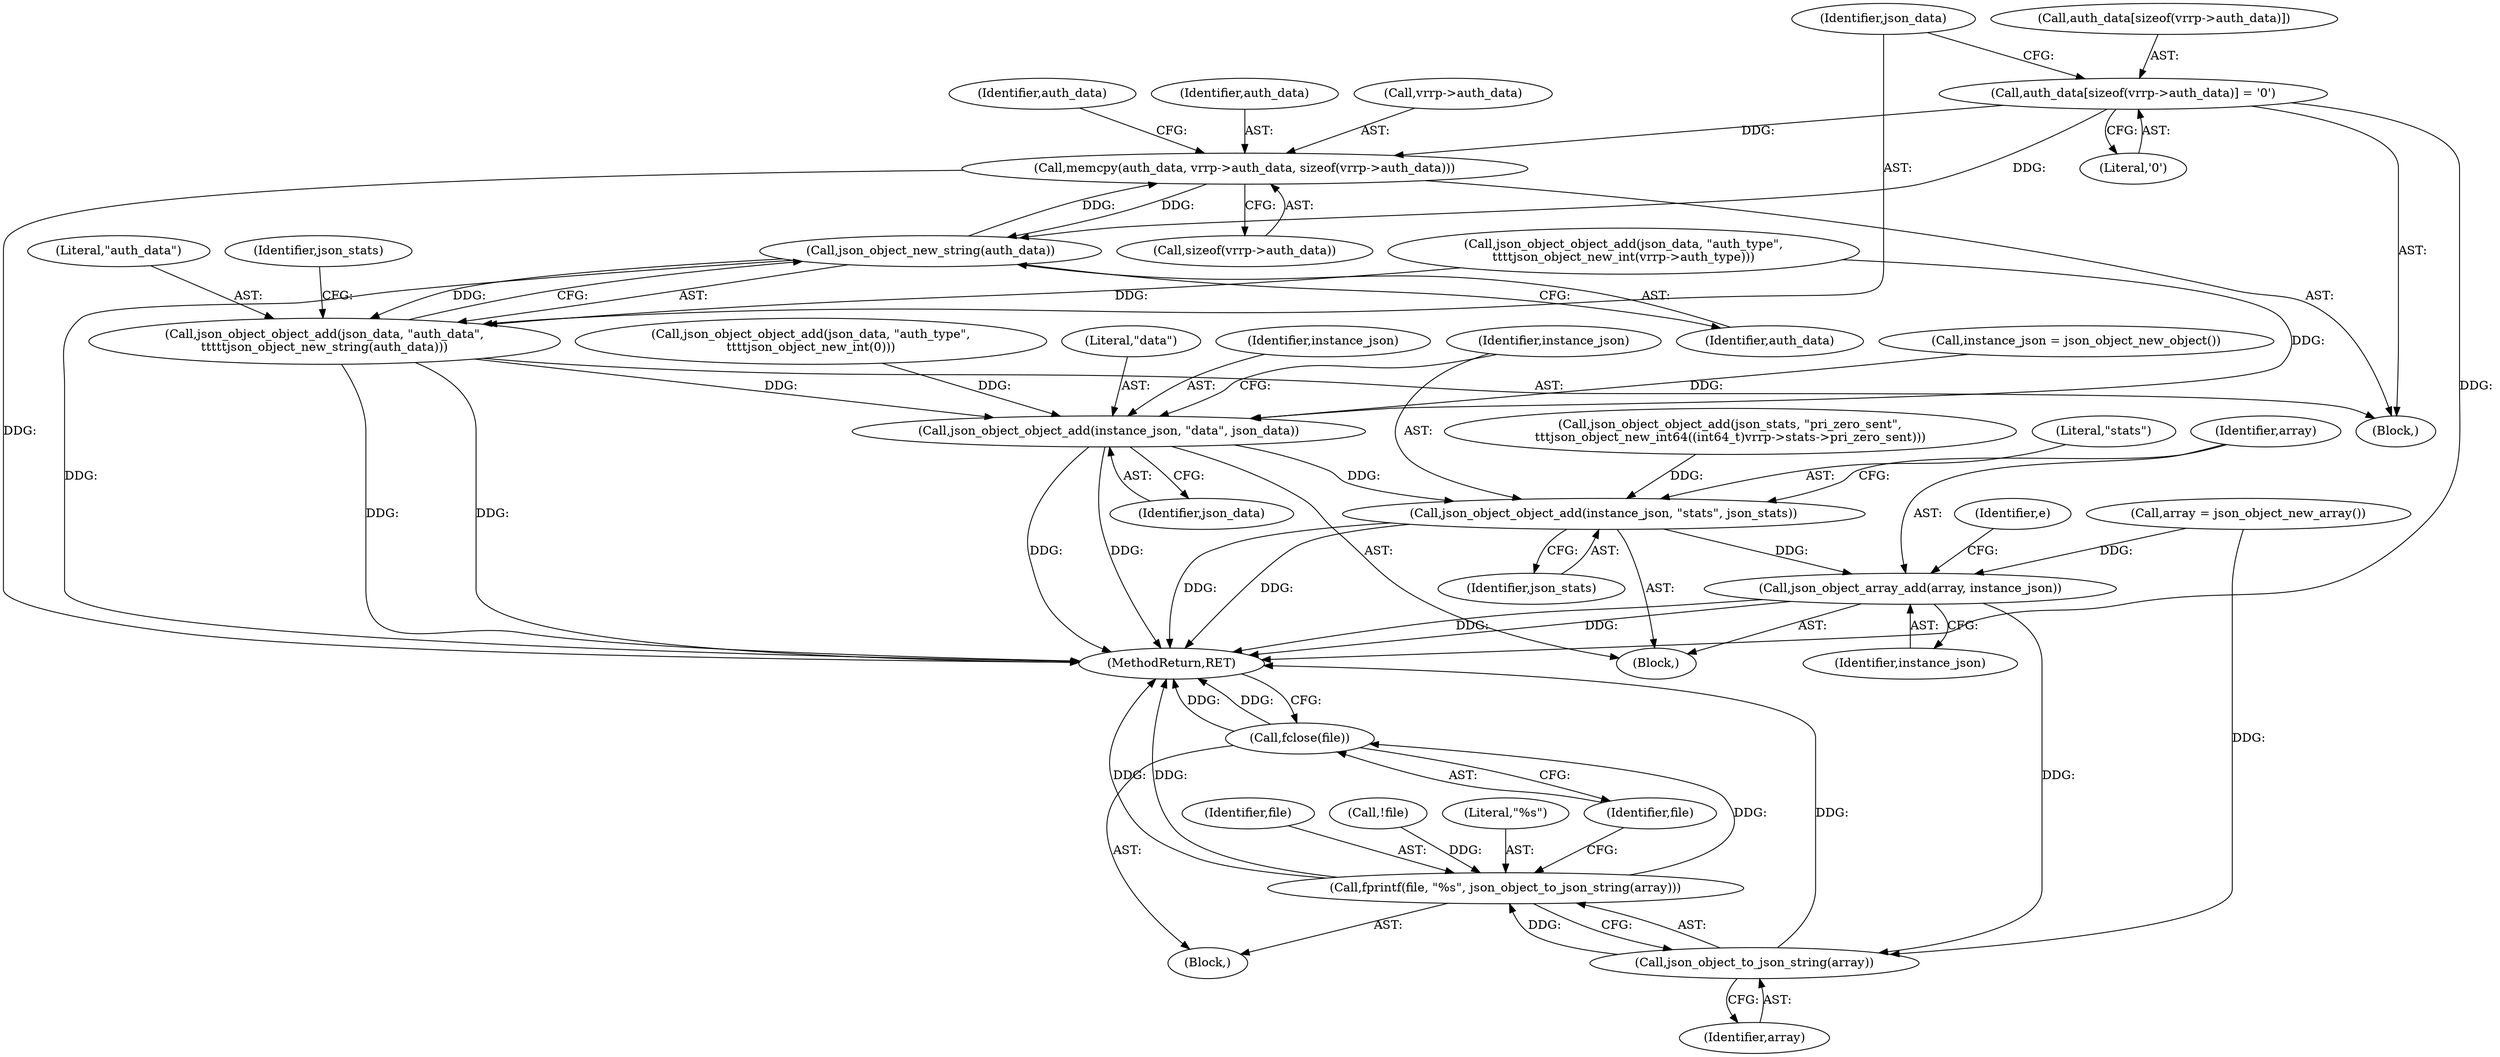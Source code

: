 digraph "0_keepalived_04f2d32871bb3b11d7dc024039952f2fe2750306_3@API" {
"1000772" [label="(Call,memcpy(auth_data, vrrp->auth_data, sizeof(vrrp->auth_data)))"];
"1000792" [label="(Call,json_object_new_string(auth_data))"];
"1000772" [label="(Call,memcpy(auth_data, vrrp->auth_data, sizeof(vrrp->auth_data)))"];
"1000781" [label="(Call,auth_data[sizeof(vrrp->auth_data)] = '\0')"];
"1000789" [label="(Call,json_object_object_add(json_data, \"auth_data\",\n\t\t\t\t\tjson_object_new_string(auth_data)))"];
"1000942" [label="(Call,json_object_object_add(instance_json, \"data\", json_data))"];
"1000946" [label="(Call,json_object_object_add(instance_json, \"stats\", json_stats))"];
"1000950" [label="(Call,json_object_array_add(array, instance_json))"];
"1000956" [label="(Call,json_object_to_json_string(array))"];
"1000953" [label="(Call,fprintf(file, \"%s\", json_object_to_json_string(array)))"];
"1000958" [label="(Call,fclose(file))"];
"1000791" [label="(Literal,\"auth_data\")"];
"1000757" [label="(Call,json_object_object_add(json_data, \"auth_type\",\n\t\t\t\tjson_object_new_int(vrrp->auth_type)))"];
"1000770" [label="(Block,)"];
"1000790" [label="(Identifier,json_data)"];
"1000951" [label="(Identifier,array)"];
"1000954" [label="(Identifier,file)"];
"1000956" [label="(Call,json_object_to_json_string(array))"];
"1000959" [label="(Identifier,file)"];
"1000948" [label="(Literal,\"stats\")"];
"1000931" [label="(Call,json_object_object_add(json_stats, \"pri_zero_sent\",\n\t\t\tjson_object_new_int64((int64_t)vrrp->stats->pri_zero_sent)))"];
"1000795" [label="(Call,json_object_object_add(json_data, \"auth_type\",\n\t\t\t\tjson_object_new_int(0)))"];
"1000782" [label="(Call,auth_data[sizeof(vrrp->auth_data)])"];
"1000945" [label="(Identifier,json_data)"];
"1000801" [label="(Identifier,json_stats)"];
"1000118" [label="(Call,!file)"];
"1000949" [label="(Identifier,json_stats)"];
"1000944" [label="(Literal,\"data\")"];
"1000141" [label="(Block,)"];
"1000950" [label="(Call,json_object_array_add(array, instance_json))"];
"1000952" [label="(Identifier,instance_json)"];
"1000946" [label="(Call,json_object_object_add(instance_json, \"stats\", json_stats))"];
"1000957" [label="(Identifier,array)"];
"1000943" [label="(Identifier,instance_json)"];
"1000102" [label="(Block,)"];
"1000793" [label="(Identifier,auth_data)"];
"1000140" [label="(Identifier,e)"];
"1000788" [label="(Literal,'\0')"];
"1000783" [label="(Identifier,auth_data)"];
"1000958" [label="(Call,fclose(file))"];
"1000953" [label="(Call,fprintf(file, \"%s\", json_object_to_json_string(array)))"];
"1000781" [label="(Call,auth_data[sizeof(vrrp->auth_data)] = '\0')"];
"1000960" [label="(MethodReturn,RET)"];
"1000157" [label="(Call,instance_json = json_object_new_object())"];
"1000792" [label="(Call,json_object_new_string(auth_data))"];
"1000773" [label="(Identifier,auth_data)"];
"1000777" [label="(Call,sizeof(vrrp->auth_data))"];
"1000947" [label="(Identifier,instance_json)"];
"1000774" [label="(Call,vrrp->auth_data)"];
"1000955" [label="(Literal,\"%s\")"];
"1000772" [label="(Call,memcpy(auth_data, vrrp->auth_data, sizeof(vrrp->auth_data)))"];
"1000128" [label="(Call,array = json_object_new_array())"];
"1000942" [label="(Call,json_object_object_add(instance_json, \"data\", json_data))"];
"1000789" [label="(Call,json_object_object_add(json_data, \"auth_data\",\n\t\t\t\t\tjson_object_new_string(auth_data)))"];
"1000772" -> "1000770"  [label="AST: "];
"1000772" -> "1000777"  [label="CFG: "];
"1000773" -> "1000772"  [label="AST: "];
"1000774" -> "1000772"  [label="AST: "];
"1000777" -> "1000772"  [label="AST: "];
"1000783" -> "1000772"  [label="CFG: "];
"1000772" -> "1000960"  [label="DDG: "];
"1000792" -> "1000772"  [label="DDG: "];
"1000781" -> "1000772"  [label="DDG: "];
"1000772" -> "1000792"  [label="DDG: "];
"1000792" -> "1000789"  [label="AST: "];
"1000792" -> "1000793"  [label="CFG: "];
"1000793" -> "1000792"  [label="AST: "];
"1000789" -> "1000792"  [label="CFG: "];
"1000792" -> "1000960"  [label="DDG: "];
"1000792" -> "1000789"  [label="DDG: "];
"1000781" -> "1000792"  [label="DDG: "];
"1000781" -> "1000770"  [label="AST: "];
"1000781" -> "1000788"  [label="CFG: "];
"1000782" -> "1000781"  [label="AST: "];
"1000788" -> "1000781"  [label="AST: "];
"1000790" -> "1000781"  [label="CFG: "];
"1000781" -> "1000960"  [label="DDG: "];
"1000789" -> "1000770"  [label="AST: "];
"1000790" -> "1000789"  [label="AST: "];
"1000791" -> "1000789"  [label="AST: "];
"1000801" -> "1000789"  [label="CFG: "];
"1000789" -> "1000960"  [label="DDG: "];
"1000789" -> "1000960"  [label="DDG: "];
"1000757" -> "1000789"  [label="DDG: "];
"1000789" -> "1000942"  [label="DDG: "];
"1000942" -> "1000141"  [label="AST: "];
"1000942" -> "1000945"  [label="CFG: "];
"1000943" -> "1000942"  [label="AST: "];
"1000944" -> "1000942"  [label="AST: "];
"1000945" -> "1000942"  [label="AST: "];
"1000947" -> "1000942"  [label="CFG: "];
"1000942" -> "1000960"  [label="DDG: "];
"1000942" -> "1000960"  [label="DDG: "];
"1000157" -> "1000942"  [label="DDG: "];
"1000757" -> "1000942"  [label="DDG: "];
"1000795" -> "1000942"  [label="DDG: "];
"1000942" -> "1000946"  [label="DDG: "];
"1000946" -> "1000141"  [label="AST: "];
"1000946" -> "1000949"  [label="CFG: "];
"1000947" -> "1000946"  [label="AST: "];
"1000948" -> "1000946"  [label="AST: "];
"1000949" -> "1000946"  [label="AST: "];
"1000951" -> "1000946"  [label="CFG: "];
"1000946" -> "1000960"  [label="DDG: "];
"1000946" -> "1000960"  [label="DDG: "];
"1000931" -> "1000946"  [label="DDG: "];
"1000946" -> "1000950"  [label="DDG: "];
"1000950" -> "1000141"  [label="AST: "];
"1000950" -> "1000952"  [label="CFG: "];
"1000951" -> "1000950"  [label="AST: "];
"1000952" -> "1000950"  [label="AST: "];
"1000140" -> "1000950"  [label="CFG: "];
"1000950" -> "1000960"  [label="DDG: "];
"1000950" -> "1000960"  [label="DDG: "];
"1000128" -> "1000950"  [label="DDG: "];
"1000950" -> "1000956"  [label="DDG: "];
"1000956" -> "1000953"  [label="AST: "];
"1000956" -> "1000957"  [label="CFG: "];
"1000957" -> "1000956"  [label="AST: "];
"1000953" -> "1000956"  [label="CFG: "];
"1000956" -> "1000960"  [label="DDG: "];
"1000956" -> "1000953"  [label="DDG: "];
"1000128" -> "1000956"  [label="DDG: "];
"1000953" -> "1000102"  [label="AST: "];
"1000954" -> "1000953"  [label="AST: "];
"1000955" -> "1000953"  [label="AST: "];
"1000959" -> "1000953"  [label="CFG: "];
"1000953" -> "1000960"  [label="DDG: "];
"1000953" -> "1000960"  [label="DDG: "];
"1000118" -> "1000953"  [label="DDG: "];
"1000953" -> "1000958"  [label="DDG: "];
"1000958" -> "1000102"  [label="AST: "];
"1000958" -> "1000959"  [label="CFG: "];
"1000959" -> "1000958"  [label="AST: "];
"1000960" -> "1000958"  [label="CFG: "];
"1000958" -> "1000960"  [label="DDG: "];
"1000958" -> "1000960"  [label="DDG: "];
}
